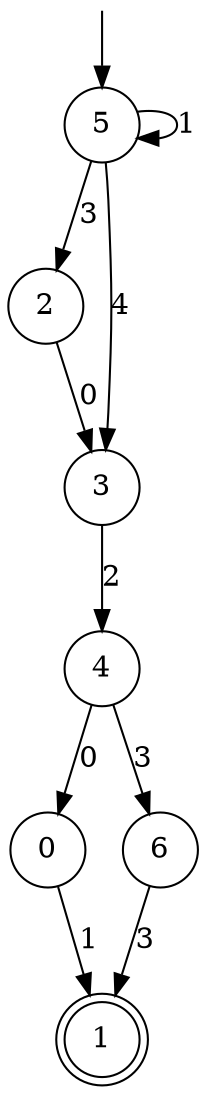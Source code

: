 digraph g {

	s0 [shape="circle" label="0"];
	s1 [shape="doublecircle" label="1"];
	s2 [shape="circle" label="2"];
	s3 [shape="circle" label="3"];
	s4 [shape="circle" label="4"];
	s5 [shape="circle" label="5"];
	s6 [shape="circle" label="6"];
	s0 -> s1 [label="1"];
	s2 -> s3 [label="0"];
	s3 -> s4 [label="2"];
	s4 -> s0 [label="0"];
	s4 -> s6 [label="3"];
	s5 -> s5 [label="1"];
	s5 -> s2 [label="3"];
	s5 -> s3 [label="4"];
	s6 -> s1 [label="3"];

__start0 [label="" shape="none" width="0" height="0"];
__start0 -> s5;

}
